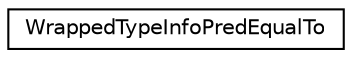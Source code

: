 digraph "Graphical Class Hierarchy"
{
  edge [fontname="Helvetica",fontsize="10",labelfontname="Helvetica",labelfontsize="10"];
  node [fontname="Helvetica",fontsize="10",shape=record];
  rankdir="LR";
  Node0 [label="WrappedTypeInfoPredEqualTo",height=0.2,width=0.4,color="black", fillcolor="white", style="filled",URL="$structaworx_1_1lib_1_1lang_1_1detail_1_1WrappedTypeInfoPredEqualTo.html"];
}
